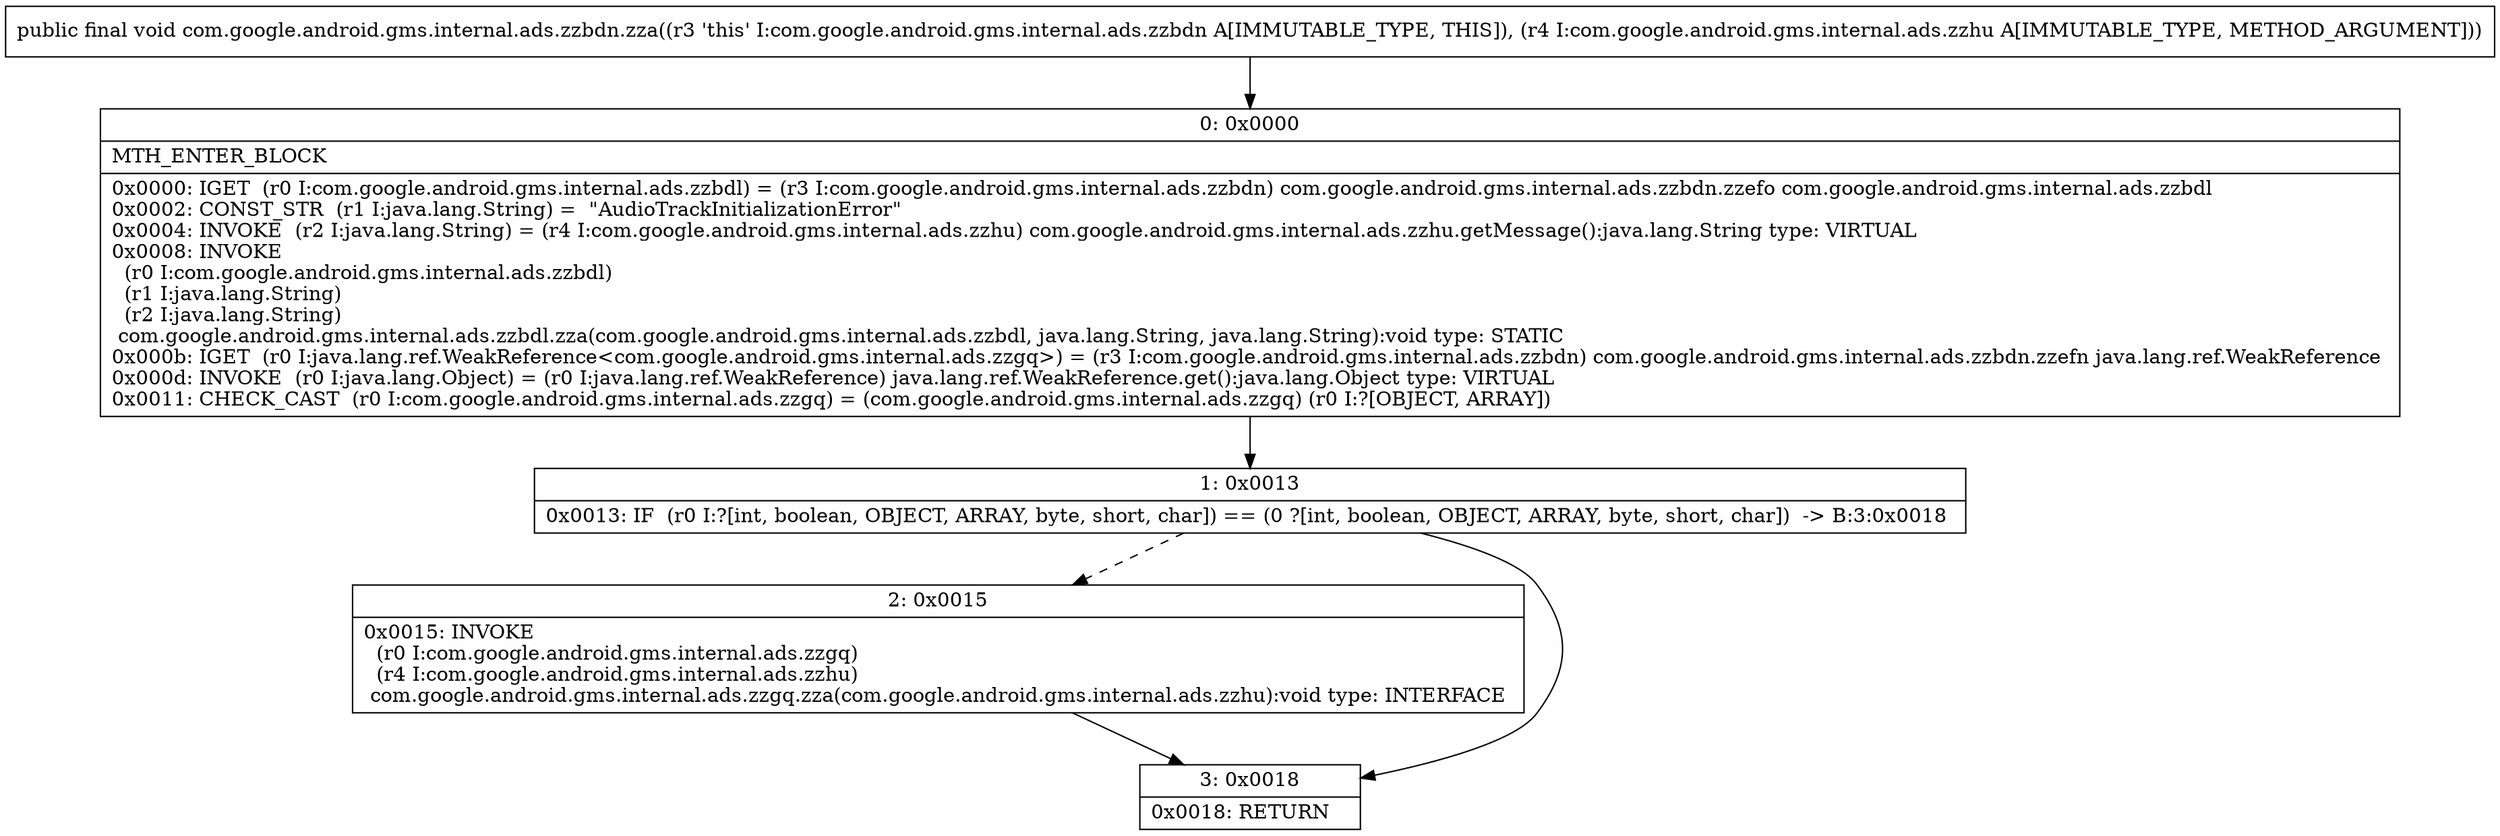 digraph "CFG forcom.google.android.gms.internal.ads.zzbdn.zza(Lcom\/google\/android\/gms\/internal\/ads\/zzhu;)V" {
Node_0 [shape=record,label="{0\:\ 0x0000|MTH_ENTER_BLOCK\l|0x0000: IGET  (r0 I:com.google.android.gms.internal.ads.zzbdl) = (r3 I:com.google.android.gms.internal.ads.zzbdn) com.google.android.gms.internal.ads.zzbdn.zzefo com.google.android.gms.internal.ads.zzbdl \l0x0002: CONST_STR  (r1 I:java.lang.String) =  \"AudioTrackInitializationError\" \l0x0004: INVOKE  (r2 I:java.lang.String) = (r4 I:com.google.android.gms.internal.ads.zzhu) com.google.android.gms.internal.ads.zzhu.getMessage():java.lang.String type: VIRTUAL \l0x0008: INVOKE  \l  (r0 I:com.google.android.gms.internal.ads.zzbdl)\l  (r1 I:java.lang.String)\l  (r2 I:java.lang.String)\l com.google.android.gms.internal.ads.zzbdl.zza(com.google.android.gms.internal.ads.zzbdl, java.lang.String, java.lang.String):void type: STATIC \l0x000b: IGET  (r0 I:java.lang.ref.WeakReference\<com.google.android.gms.internal.ads.zzgq\>) = (r3 I:com.google.android.gms.internal.ads.zzbdn) com.google.android.gms.internal.ads.zzbdn.zzefn java.lang.ref.WeakReference \l0x000d: INVOKE  (r0 I:java.lang.Object) = (r0 I:java.lang.ref.WeakReference) java.lang.ref.WeakReference.get():java.lang.Object type: VIRTUAL \l0x0011: CHECK_CAST  (r0 I:com.google.android.gms.internal.ads.zzgq) = (com.google.android.gms.internal.ads.zzgq) (r0 I:?[OBJECT, ARRAY]) \l}"];
Node_1 [shape=record,label="{1\:\ 0x0013|0x0013: IF  (r0 I:?[int, boolean, OBJECT, ARRAY, byte, short, char]) == (0 ?[int, boolean, OBJECT, ARRAY, byte, short, char])  \-\> B:3:0x0018 \l}"];
Node_2 [shape=record,label="{2\:\ 0x0015|0x0015: INVOKE  \l  (r0 I:com.google.android.gms.internal.ads.zzgq)\l  (r4 I:com.google.android.gms.internal.ads.zzhu)\l com.google.android.gms.internal.ads.zzgq.zza(com.google.android.gms.internal.ads.zzhu):void type: INTERFACE \l}"];
Node_3 [shape=record,label="{3\:\ 0x0018|0x0018: RETURN   \l}"];
MethodNode[shape=record,label="{public final void com.google.android.gms.internal.ads.zzbdn.zza((r3 'this' I:com.google.android.gms.internal.ads.zzbdn A[IMMUTABLE_TYPE, THIS]), (r4 I:com.google.android.gms.internal.ads.zzhu A[IMMUTABLE_TYPE, METHOD_ARGUMENT])) }"];
MethodNode -> Node_0;
Node_0 -> Node_1;
Node_1 -> Node_2[style=dashed];
Node_1 -> Node_3;
Node_2 -> Node_3;
}


